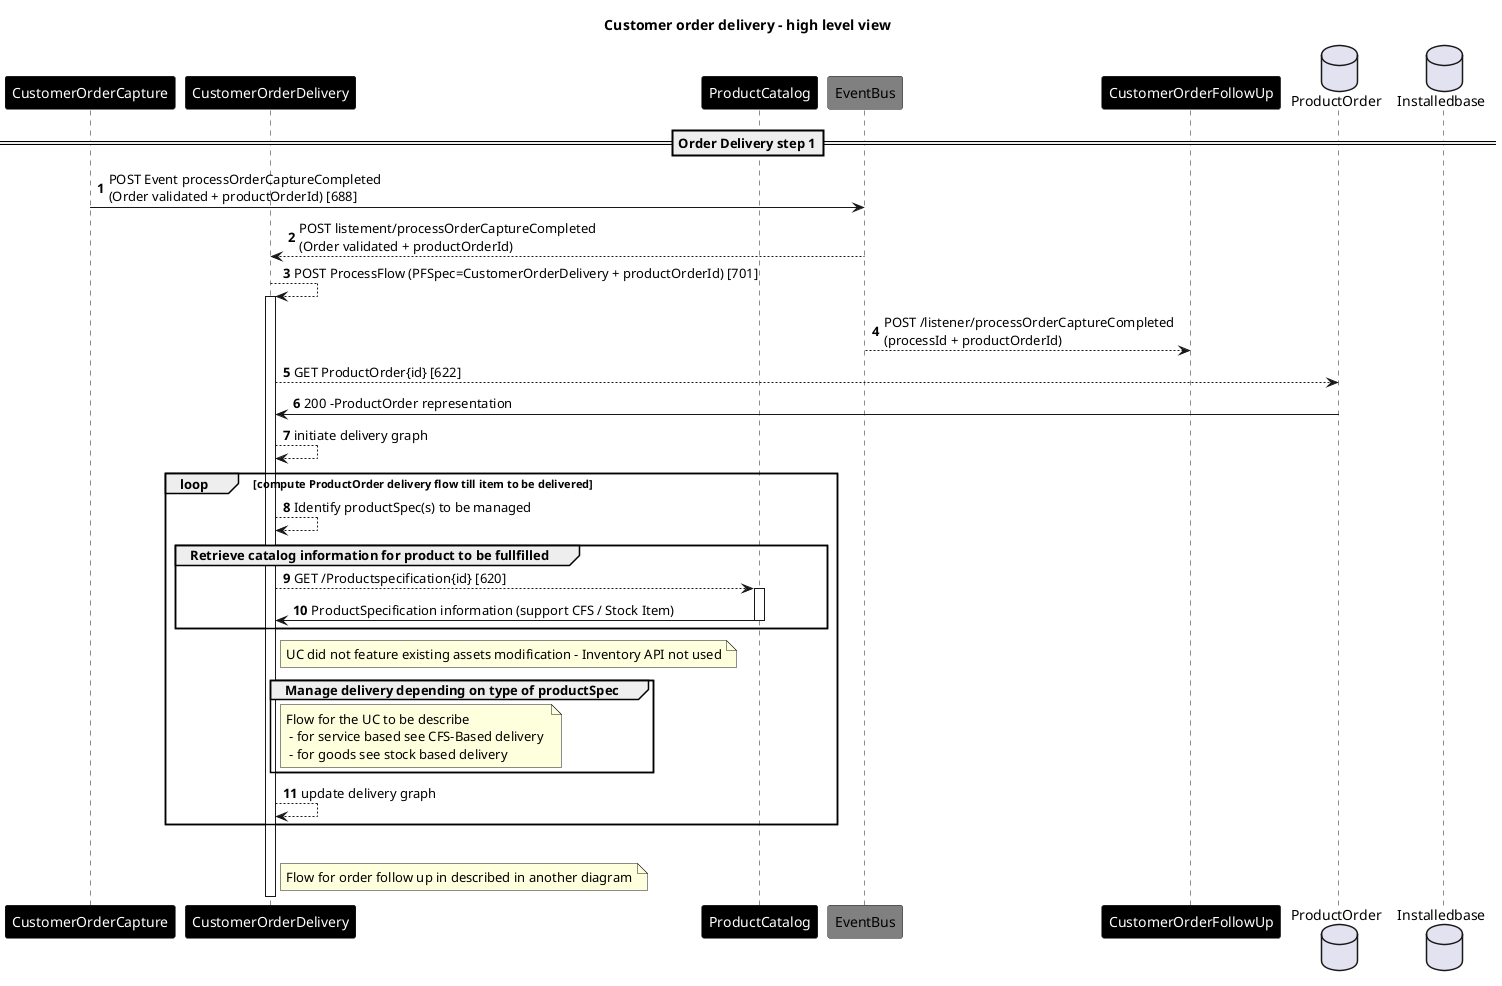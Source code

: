 
@startuml
skinparam ParticipantFontColor automatic
Title: Customer order delivery - high level view
autonumber 
participant CustomerOrderCapture #Black
participant CustomerOrderDelivery #Black
participant ProductCatalog #Black
participant EventBus #Grey
participant CustomerOrderFollowUp #Black
database ProductOrder
database Installedbase

== Order Delivery step 1==
CustomerOrderCapture -> EventBus: POST Event processOrderCaptureCompleted\n(Order validated + productOrderId) [688]
EventBus --> CustomerOrderDelivery: POST listement/processOrderCaptureCompleted\n(Order validated + productOrderId)
CustomerOrderDelivery --> CustomerOrderDelivery: POST ProcessFlow (PFSpec=CustomerOrderDelivery + productOrderId) [701]
activate CustomerOrderDelivery
EventBus --> CustomerOrderFollowUp: POST /listener/processOrderCaptureCompleted\n(processId + productOrderId)

CustomerOrderDelivery --> ProductOrder : GET ProductOrder{id} [622]
ProductOrder -> CustomerOrderDelivery: 200 -ProductOrder representation
CustomerOrderDelivery --> CustomerOrderDelivery: initiate delivery graph

loop compute ProductOrder delivery flow till item to be delivered
CustomerOrderDelivery --> CustomerOrderDelivery: Identify productSpec(s) to be managed
group Retrieve catalog information for product to be fullfilled
CustomerOrderDelivery --> ProductCatalog : GET /Productspecification{id} [620]
activate ProductCatalog
ProductCatalog -> CustomerOrderDelivery: ProductSpecification information (support CFS / Stock Item)
deactivate ProductCatalog
end
Note right of CustomerOrderDelivery : UC did not feature existing assets modification - Inventory API not used
Group Manage delivery depending on type of productSpec
Note Right of CustomerOrderDelivery: Flow for the UC to be describe\n - for service based see CFS-Based delivery \n - for goods see stock based delivery
end
CustomerOrderDelivery --> CustomerOrderDelivery: update delivery graph
end
Group Order delivery completed 
Note Right of CustomerOrderDelivery: Flow for order follow up in described in another diagram
deactivate CustomerOrderDelivery

@enduml

